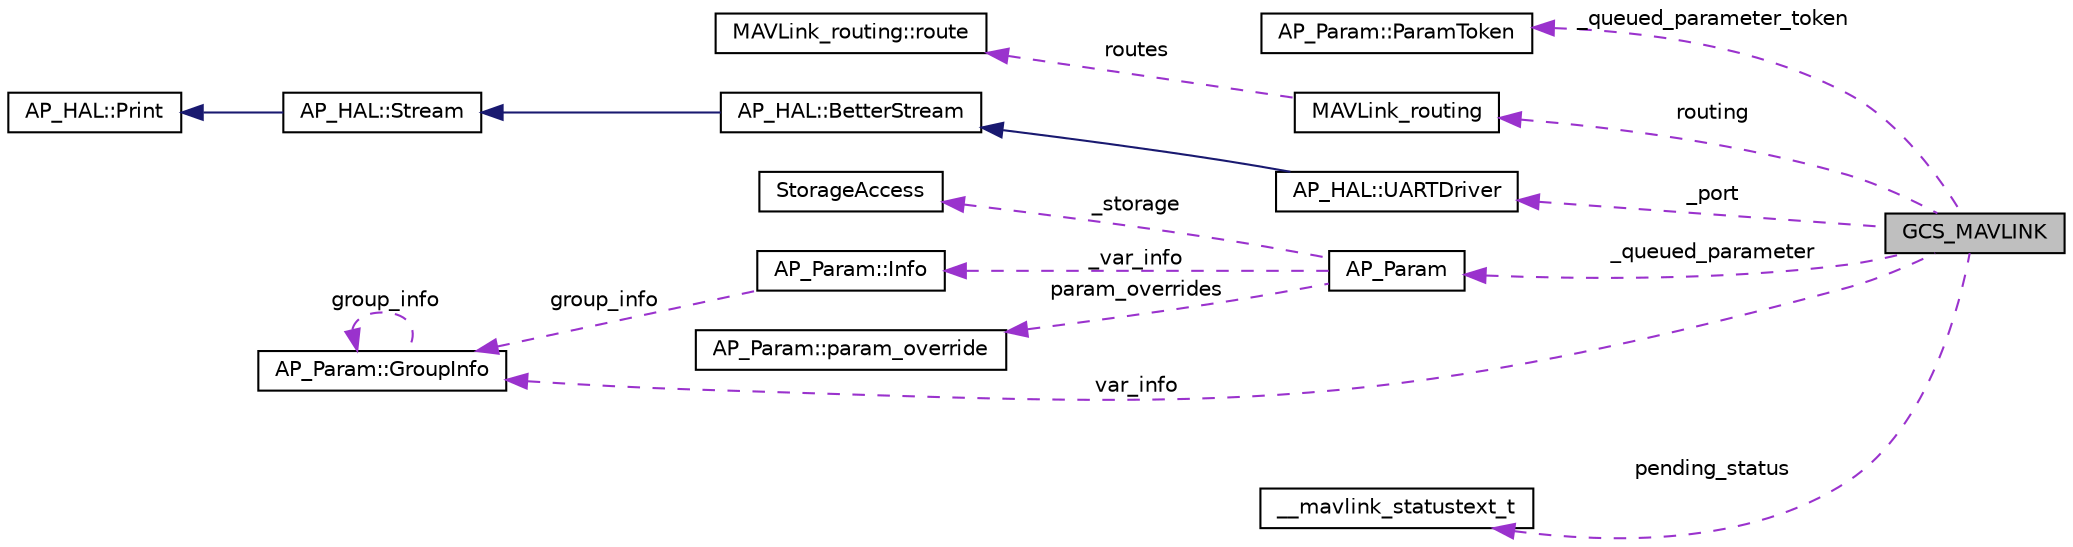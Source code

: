 digraph "GCS_MAVLINK"
{
 // INTERACTIVE_SVG=YES
  edge [fontname="Helvetica",fontsize="10",labelfontname="Helvetica",labelfontsize="10"];
  node [fontname="Helvetica",fontsize="10",shape=record];
  rankdir="LR";
  Node1 [label="GCS_MAVLINK",height=0.2,width=0.4,color="black", fillcolor="grey75", style="filled", fontcolor="black"];
  Node2 -> Node1 [dir="back",color="darkorchid3",fontsize="10",style="dashed",label=" _queued_parameter_token" ,fontname="Helvetica"];
  Node2 [label="AP_Param::ParamToken",height=0.2,width=0.4,color="black", fillcolor="white", style="filled",URL="$structAP__Param_1_1ParamToken.html"];
  Node3 -> Node1 [dir="back",color="darkorchid3",fontsize="10",style="dashed",label=" routing" ,fontname="Helvetica"];
  Node3 [label="MAVLink_routing",height=0.2,width=0.4,color="black", fillcolor="white", style="filled",URL="$classMAVLink__routing.html"];
  Node4 -> Node3 [dir="back",color="darkorchid3",fontsize="10",style="dashed",label=" routes" ,fontname="Helvetica"];
  Node4 [label="MAVLink_routing::route",height=0.2,width=0.4,color="black", fillcolor="white", style="filled",URL="$structMAVLink__routing_1_1route.html"];
  Node5 -> Node1 [dir="back",color="darkorchid3",fontsize="10",style="dashed",label=" _port" ,fontname="Helvetica"];
  Node5 [label="AP_HAL::UARTDriver",height=0.2,width=0.4,color="black", fillcolor="white", style="filled",URL="$classAP__HAL_1_1UARTDriver.html"];
  Node6 -> Node5 [dir="back",color="midnightblue",fontsize="10",style="solid",fontname="Helvetica"];
  Node6 [label="AP_HAL::BetterStream",height=0.2,width=0.4,color="black", fillcolor="white", style="filled",URL="$classAP__HAL_1_1BetterStream.html"];
  Node7 -> Node6 [dir="back",color="midnightblue",fontsize="10",style="solid",fontname="Helvetica"];
  Node7 [label="AP_HAL::Stream",height=0.2,width=0.4,color="black", fillcolor="white", style="filled",URL="$classAP__HAL_1_1Stream.html"];
  Node8 -> Node7 [dir="back",color="midnightblue",fontsize="10",style="solid",fontname="Helvetica"];
  Node8 [label="AP_HAL::Print",height=0.2,width=0.4,color="black", fillcolor="white", style="filled",URL="$classAP__HAL_1_1Print.html"];
  Node9 -> Node1 [dir="back",color="darkorchid3",fontsize="10",style="dashed",label=" _queued_parameter" ,fontname="Helvetica"];
  Node9 [label="AP_Param",height=0.2,width=0.4,color="black", fillcolor="white", style="filled",URL="$classAP__Param.html"];
  Node10 -> Node9 [dir="back",color="darkorchid3",fontsize="10",style="dashed",label=" _storage" ,fontname="Helvetica"];
  Node10 [label="StorageAccess",height=0.2,width=0.4,color="black", fillcolor="white", style="filled",URL="$classStorageAccess.html"];
  Node11 -> Node9 [dir="back",color="darkorchid3",fontsize="10",style="dashed",label=" _var_info" ,fontname="Helvetica"];
  Node11 [label="AP_Param::Info",height=0.2,width=0.4,color="black", fillcolor="white", style="filled",URL="$structAP__Param_1_1Info.html"];
  Node12 -> Node11 [dir="back",color="darkorchid3",fontsize="10",style="dashed",label=" group_info" ,fontname="Helvetica"];
  Node12 [label="AP_Param::GroupInfo",height=0.2,width=0.4,color="black", fillcolor="white", style="filled",URL="$structAP__Param_1_1GroupInfo.html"];
  Node12 -> Node12 [dir="back",color="darkorchid3",fontsize="10",style="dashed",label=" group_info" ,fontname="Helvetica"];
  Node13 -> Node9 [dir="back",color="darkorchid3",fontsize="10",style="dashed",label=" param_overrides" ,fontname="Helvetica"];
  Node13 [label="AP_Param::param_override",height=0.2,width=0.4,color="black", fillcolor="white", style="filled",URL="$structAP__Param_1_1param__override.html"];
  Node14 -> Node1 [dir="back",color="darkorchid3",fontsize="10",style="dashed",label=" pending_status" ,fontname="Helvetica"];
  Node14 [label="__mavlink_statustext_t",height=0.2,width=0.4,color="black", fillcolor="white", style="filled",URL="$struct____mavlink__statustext__t.html"];
  Node12 -> Node1 [dir="back",color="darkorchid3",fontsize="10",style="dashed",label=" var_info" ,fontname="Helvetica"];
}
